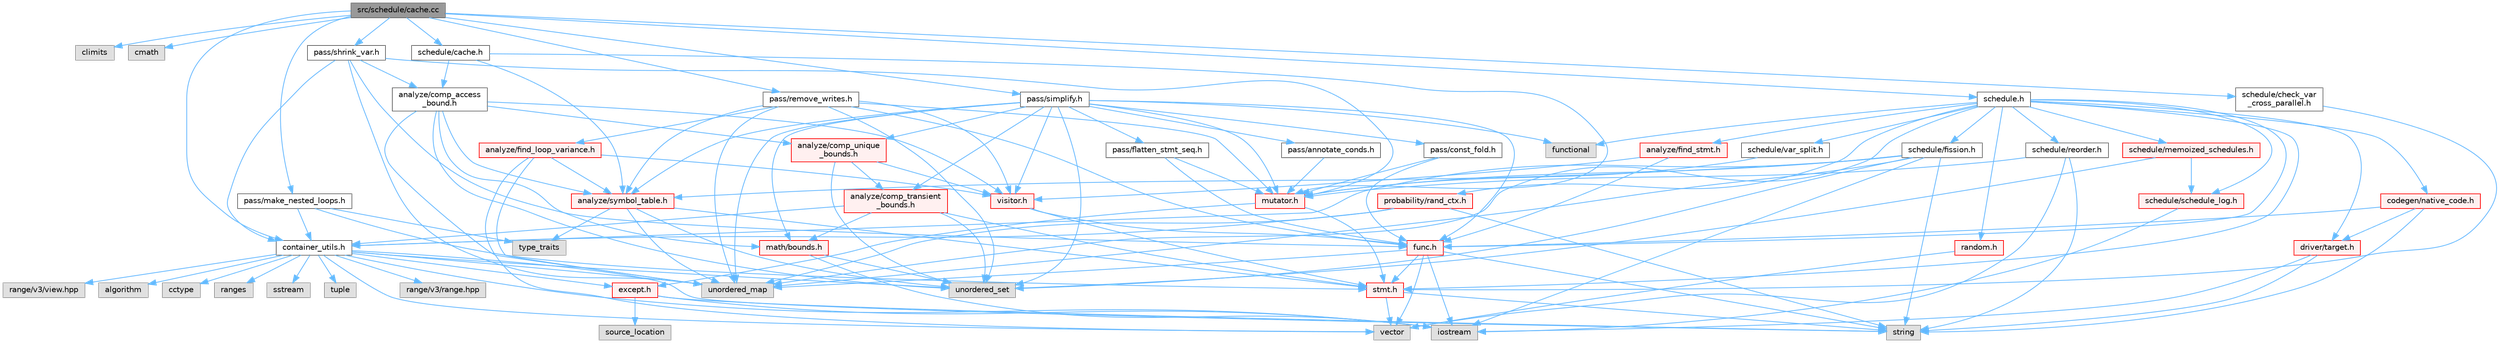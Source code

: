 digraph "src/schedule/cache.cc"
{
 // LATEX_PDF_SIZE
  bgcolor="transparent";
  edge [fontname=Helvetica,fontsize=10,labelfontname=Helvetica,labelfontsize=10];
  node [fontname=Helvetica,fontsize=10,shape=box,height=0.2,width=0.4];
  Node1 [label="src/schedule/cache.cc",height=0.2,width=0.4,color="gray40", fillcolor="grey60", style="filled", fontcolor="black",tooltip=" "];
  Node1 -> Node2 [color="steelblue1",style="solid"];
  Node2 [label="climits",height=0.2,width=0.4,color="grey60", fillcolor="#E0E0E0", style="filled",tooltip=" "];
  Node1 -> Node3 [color="steelblue1",style="solid"];
  Node3 [label="cmath",height=0.2,width=0.4,color="grey60", fillcolor="#E0E0E0", style="filled",tooltip=" "];
  Node1 -> Node4 [color="steelblue1",style="solid"];
  Node4 [label="container_utils.h",height=0.2,width=0.4,color="grey40", fillcolor="white", style="filled",URL="$container__utils_8h.html",tooltip=" "];
  Node4 -> Node5 [color="steelblue1",style="solid"];
  Node5 [label="algorithm",height=0.2,width=0.4,color="grey60", fillcolor="#E0E0E0", style="filled",tooltip=" "];
  Node4 -> Node6 [color="steelblue1",style="solid"];
  Node6 [label="cctype",height=0.2,width=0.4,color="grey60", fillcolor="#E0E0E0", style="filled",tooltip=" "];
  Node4 -> Node7 [color="steelblue1",style="solid"];
  Node7 [label="iostream",height=0.2,width=0.4,color="grey60", fillcolor="#E0E0E0", style="filled",tooltip=" "];
  Node4 -> Node8 [color="steelblue1",style="solid"];
  Node8 [label="ranges",height=0.2,width=0.4,color="grey60", fillcolor="#E0E0E0", style="filled",tooltip=" "];
  Node4 -> Node9 [color="steelblue1",style="solid"];
  Node9 [label="sstream",height=0.2,width=0.4,color="grey60", fillcolor="#E0E0E0", style="filled",tooltip=" "];
  Node4 -> Node10 [color="steelblue1",style="solid"];
  Node10 [label="string",height=0.2,width=0.4,color="grey60", fillcolor="#E0E0E0", style="filled",tooltip=" "];
  Node4 -> Node11 [color="steelblue1",style="solid"];
  Node11 [label="tuple",height=0.2,width=0.4,color="grey60", fillcolor="#E0E0E0", style="filled",tooltip=" "];
  Node4 -> Node12 [color="steelblue1",style="solid"];
  Node12 [label="unordered_map",height=0.2,width=0.4,color="grey60", fillcolor="#E0E0E0", style="filled",tooltip=" "];
  Node4 -> Node13 [color="steelblue1",style="solid"];
  Node13 [label="unordered_set",height=0.2,width=0.4,color="grey60", fillcolor="#E0E0E0", style="filled",tooltip=" "];
  Node4 -> Node14 [color="steelblue1",style="solid"];
  Node14 [label="vector",height=0.2,width=0.4,color="grey60", fillcolor="#E0E0E0", style="filled",tooltip=" "];
  Node4 -> Node15 [color="steelblue1",style="solid"];
  Node15 [label="range/v3/range.hpp",height=0.2,width=0.4,color="grey60", fillcolor="#E0E0E0", style="filled",tooltip=" "];
  Node4 -> Node16 [color="steelblue1",style="solid"];
  Node16 [label="range/v3/view.hpp",height=0.2,width=0.4,color="grey60", fillcolor="#E0E0E0", style="filled",tooltip=" "];
  Node4 -> Node17 [color="steelblue1",style="solid"];
  Node17 [label="except.h",height=0.2,width=0.4,color="red", fillcolor="#FFF0F0", style="filled",URL="$except_8h.html",tooltip=" "];
  Node17 -> Node7 [color="steelblue1",style="solid"];
  Node17 -> Node18 [color="steelblue1",style="solid"];
  Node18 [label="source_location",height=0.2,width=0.4,color="grey60", fillcolor="#E0E0E0", style="filled",tooltip=" "];
  Node17 -> Node10 [color="steelblue1",style="solid"];
  Node1 -> Node20 [color="steelblue1",style="solid"];
  Node20 [label="pass/make_nested_loops.h",height=0.2,width=0.4,color="grey40", fillcolor="white", style="filled",URL="$make__nested__loops_8h.html",tooltip=" "];
  Node20 -> Node21 [color="steelblue1",style="solid"];
  Node21 [label="type_traits",height=0.2,width=0.4,color="grey60", fillcolor="#E0E0E0", style="filled",tooltip=" "];
  Node20 -> Node4 [color="steelblue1",style="solid"];
  Node20 -> Node22 [color="steelblue1",style="solid"];
  Node22 [label="stmt.h",height=0.2,width=0.4,color="red", fillcolor="#FFF0F0", style="filled",URL="$stmt_8h.html",tooltip=" "];
  Node22 -> Node10 [color="steelblue1",style="solid"];
  Node22 -> Node14 [color="steelblue1",style="solid"];
  Node1 -> Node50 [color="steelblue1",style="solid"];
  Node50 [label="pass/remove_writes.h",height=0.2,width=0.4,color="grey40", fillcolor="white", style="filled",URL="$remove__writes_8h.html",tooltip=" "];
  Node50 -> Node12 [color="steelblue1",style="solid"];
  Node50 -> Node13 [color="steelblue1",style="solid"];
  Node50 -> Node51 [color="steelblue1",style="solid"];
  Node51 [label="analyze/find_loop_variance.h",height=0.2,width=0.4,color="red", fillcolor="#FFF0F0", style="filled",URL="$find__loop__variance_8h.html",tooltip=" "];
  Node51 -> Node12 [color="steelblue1",style="solid"];
  Node51 -> Node14 [color="steelblue1",style="solid"];
  Node51 -> Node52 [color="steelblue1",style="solid"];
  Node52 [label="analyze/symbol_table.h",height=0.2,width=0.4,color="red", fillcolor="#FFF0F0", style="filled",URL="$symbol__table_8h.html",tooltip=" "];
  Node52 -> Node21 [color="steelblue1",style="solid"];
  Node52 -> Node12 [color="steelblue1",style="solid"];
  Node52 -> Node13 [color="steelblue1",style="solid"];
  Node52 -> Node22 [color="steelblue1",style="solid"];
  Node51 -> Node55 [color="steelblue1",style="solid"];
  Node55 [label="visitor.h",height=0.2,width=0.4,color="red", fillcolor="#FFF0F0", style="filled",URL="$visitor_8h.html",tooltip=" "];
  Node55 -> Node60 [color="steelblue1",style="solid"];
  Node60 [label="func.h",height=0.2,width=0.4,color="red", fillcolor="#FFF0F0", style="filled",URL="$func_8h.html",tooltip=" "];
  Node60 -> Node7 [color="steelblue1",style="solid"];
  Node60 -> Node10 [color="steelblue1",style="solid"];
  Node60 -> Node12 [color="steelblue1",style="solid"];
  Node60 -> Node14 [color="steelblue1",style="solid"];
  Node60 -> Node22 [color="steelblue1",style="solid"];
  Node55 -> Node22 [color="steelblue1",style="solid"];
  Node50 -> Node52 [color="steelblue1",style="solid"];
  Node50 -> Node60 [color="steelblue1",style="solid"];
  Node50 -> Node66 [color="steelblue1",style="solid"];
  Node66 [label="mutator.h",height=0.2,width=0.4,color="red", fillcolor="#FFF0F0", style="filled",URL="$mutator_8h.html",tooltip=" "];
  Node66 -> Node17 [color="steelblue1",style="solid"];
  Node66 -> Node22 [color="steelblue1",style="solid"];
  Node50 -> Node55 [color="steelblue1",style="solid"];
  Node1 -> Node67 [color="steelblue1",style="solid"];
  Node67 [label="pass/shrink_var.h",height=0.2,width=0.4,color="grey40", fillcolor="white", style="filled",URL="$shrink__var_8h.html",tooltip=" "];
  Node67 -> Node12 [color="steelblue1",style="solid"];
  Node67 -> Node68 [color="steelblue1",style="solid"];
  Node68 [label="analyze/comp_access\l_bound.h",height=0.2,width=0.4,color="grey40", fillcolor="white", style="filled",URL="$comp__access__bound_8h.html",tooltip=" "];
  Node68 -> Node12 [color="steelblue1",style="solid"];
  Node68 -> Node13 [color="steelblue1",style="solid"];
  Node68 -> Node69 [color="steelblue1",style="solid"];
  Node69 [label="analyze/comp_unique\l_bounds.h",height=0.2,width=0.4,color="red", fillcolor="#FFF0F0", style="filled",URL="$comp__unique__bounds_8h.html",tooltip=" "];
  Node69 -> Node13 [color="steelblue1",style="solid"];
  Node69 -> Node70 [color="steelblue1",style="solid"];
  Node70 [label="analyze/comp_transient\l_bounds.h",height=0.2,width=0.4,color="red", fillcolor="#FFF0F0", style="filled",URL="$comp__transient__bounds_8h.html",tooltip=" "];
  Node70 -> Node13 [color="steelblue1",style="solid"];
  Node70 -> Node4 [color="steelblue1",style="solid"];
  Node70 -> Node78 [color="steelblue1",style="solid"];
  Node78 [label="math/bounds.h",height=0.2,width=0.4,color="red", fillcolor="#FFF0F0", style="filled",URL="$bounds_8h.html",tooltip=" "];
  Node78 -> Node7 [color="steelblue1",style="solid"];
  Node78 -> Node13 [color="steelblue1",style="solid"];
  Node70 -> Node22 [color="steelblue1",style="solid"];
  Node69 -> Node55 [color="steelblue1",style="solid"];
  Node68 -> Node52 [color="steelblue1",style="solid"];
  Node68 -> Node78 [color="steelblue1",style="solid"];
  Node68 -> Node55 [color="steelblue1",style="solid"];
  Node67 -> Node4 [color="steelblue1",style="solid"];
  Node67 -> Node60 [color="steelblue1",style="solid"];
  Node67 -> Node66 [color="steelblue1",style="solid"];
  Node1 -> Node81 [color="steelblue1",style="solid"];
  Node81 [label="pass/simplify.h",height=0.2,width=0.4,color="grey40", fillcolor="white", style="filled",URL="$simplify_8h.html",tooltip=" "];
  Node81 -> Node25 [color="steelblue1",style="solid"];
  Node25 [label="functional",height=0.2,width=0.4,color="grey60", fillcolor="#E0E0E0", style="filled",tooltip=" "];
  Node81 -> Node12 [color="steelblue1",style="solid"];
  Node81 -> Node13 [color="steelblue1",style="solid"];
  Node81 -> Node70 [color="steelblue1",style="solid"];
  Node81 -> Node69 [color="steelblue1",style="solid"];
  Node81 -> Node52 [color="steelblue1",style="solid"];
  Node81 -> Node60 [color="steelblue1",style="solid"];
  Node81 -> Node78 [color="steelblue1",style="solid"];
  Node81 -> Node66 [color="steelblue1",style="solid"];
  Node81 -> Node82 [color="steelblue1",style="solid"];
  Node82 [label="pass/annotate_conds.h",height=0.2,width=0.4,color="grey40", fillcolor="white", style="filled",URL="$annotate__conds_8h.html",tooltip=" "];
  Node82 -> Node66 [color="steelblue1",style="solid"];
  Node81 -> Node83 [color="steelblue1",style="solid"];
  Node83 [label="pass/const_fold.h",height=0.2,width=0.4,color="grey40", fillcolor="white", style="filled",URL="$const__fold_8h.html",tooltip=" "];
  Node83 -> Node60 [color="steelblue1",style="solid"];
  Node83 -> Node66 [color="steelblue1",style="solid"];
  Node81 -> Node84 [color="steelblue1",style="solid"];
  Node84 [label="pass/flatten_stmt_seq.h",height=0.2,width=0.4,color="grey40", fillcolor="white", style="filled",URL="$flatten__stmt__seq_8h.html",tooltip=" "];
  Node84 -> Node60 [color="steelblue1",style="solid"];
  Node84 -> Node66 [color="steelblue1",style="solid"];
  Node81 -> Node55 [color="steelblue1",style="solid"];
  Node1 -> Node85 [color="steelblue1",style="solid"];
  Node85 [label="schedule.h",height=0.2,width=0.4,color="grey40", fillcolor="white", style="filled",URL="$schedule_8h.html",tooltip=" "];
  Node85 -> Node25 [color="steelblue1",style="solid"];
  Node85 -> Node12 [color="steelblue1",style="solid"];
  Node85 -> Node72 [color="steelblue1",style="solid"];
  Node72 [label="analyze/find_stmt.h",height=0.2,width=0.4,color="red", fillcolor="#FFF0F0", style="filled",URL="$find__stmt_8h.html",tooltip=" "];
  Node72 -> Node60 [color="steelblue1",style="solid"];
  Node72 -> Node55 [color="steelblue1",style="solid"];
  Node85 -> Node86 [color="steelblue1",style="solid"];
  Node86 [label="codegen/native_code.h",height=0.2,width=0.4,color="red", fillcolor="#FFF0F0", style="filled",URL="$native__code_8h.html",tooltip=" "];
  Node86 -> Node10 [color="steelblue1",style="solid"];
  Node86 -> Node64 [color="steelblue1",style="solid"];
  Node64 [label="driver/target.h",height=0.2,width=0.4,color="red", fillcolor="#FFF0F0", style="filled",URL="$target_8h.html",tooltip=" "];
  Node64 -> Node7 [color="steelblue1",style="solid"];
  Node64 -> Node10 [color="steelblue1",style="solid"];
  Node86 -> Node60 [color="steelblue1",style="solid"];
  Node85 -> Node64 [color="steelblue1",style="solid"];
  Node85 -> Node60 [color="steelblue1",style="solid"];
  Node85 -> Node87 [color="steelblue1",style="solid"];
  Node87 [label="probability/rand_ctx.h",height=0.2,width=0.4,color="red", fillcolor="#FFF0F0", style="filled",URL="$rand__ctx_8h.html",tooltip=" "];
  Node87 -> Node10 [color="steelblue1",style="solid"];
  Node87 -> Node12 [color="steelblue1",style="solid"];
  Node87 -> Node4 [color="steelblue1",style="solid"];
  Node85 -> Node96 [color="steelblue1",style="solid"];
  Node96 [label="random.h",height=0.2,width=0.4,color="red", fillcolor="#FFF0F0", style="filled",URL="$random_8h.html",tooltip=" "];
  Node96 -> Node14 [color="steelblue1",style="solid"];
  Node85 -> Node97 [color="steelblue1",style="solid"];
  Node97 [label="schedule/fission.h",height=0.2,width=0.4,color="grey40", fillcolor="white", style="filled",URL="$fission_8h.html",tooltip=" "];
  Node97 -> Node7 [color="steelblue1",style="solid"];
  Node97 -> Node10 [color="steelblue1",style="solid"];
  Node97 -> Node12 [color="steelblue1",style="solid"];
  Node97 -> Node13 [color="steelblue1",style="solid"];
  Node97 -> Node52 [color="steelblue1",style="solid"];
  Node97 -> Node4 [color="steelblue1",style="solid"];
  Node97 -> Node66 [color="steelblue1",style="solid"];
  Node85 -> Node98 [color="steelblue1",style="solid"];
  Node98 [label="schedule/memoized_schedules.h",height=0.2,width=0.4,color="red", fillcolor="#FFF0F0", style="filled",URL="$memoized__schedules_8h.html",tooltip=" "];
  Node98 -> Node13 [color="steelblue1",style="solid"];
  Node98 -> Node99 [color="steelblue1",style="solid"];
  Node99 [label="schedule/schedule_log.h",height=0.2,width=0.4,color="red", fillcolor="#FFF0F0", style="filled",URL="$schedule__log_8h.html",tooltip=" "];
  Node99 -> Node7 [color="steelblue1",style="solid"];
  Node85 -> Node101 [color="steelblue1",style="solid"];
  Node101 [label="schedule/reorder.h",height=0.2,width=0.4,color="grey40", fillcolor="white", style="filled",URL="$reorder_8h.html",tooltip=" "];
  Node101 -> Node10 [color="steelblue1",style="solid"];
  Node101 -> Node14 [color="steelblue1",style="solid"];
  Node101 -> Node66 [color="steelblue1",style="solid"];
  Node85 -> Node99 [color="steelblue1",style="solid"];
  Node85 -> Node102 [color="steelblue1",style="solid"];
  Node102 [label="schedule/var_split.h",height=0.2,width=0.4,color="grey40", fillcolor="white", style="filled",URL="$var__split_8h.html",tooltip=" "];
  Node102 -> Node66 [color="steelblue1",style="solid"];
  Node85 -> Node22 [color="steelblue1",style="solid"];
  Node1 -> Node103 [color="steelblue1",style="solid"];
  Node103 [label="schedule/cache.h",height=0.2,width=0.4,color="grey40", fillcolor="white", style="filled",URL="$cache_8h.html",tooltip=" "];
  Node103 -> Node68 [color="steelblue1",style="solid"];
  Node103 -> Node52 [color="steelblue1",style="solid"];
  Node103 -> Node66 [color="steelblue1",style="solid"];
  Node1 -> Node104 [color="steelblue1",style="solid"];
  Node104 [label="schedule/check_var\l_cross_parallel.h",height=0.2,width=0.4,color="grey40", fillcolor="white", style="filled",URL="$check__var__cross__parallel_8h.html",tooltip=" "];
  Node104 -> Node22 [color="steelblue1",style="solid"];
}
